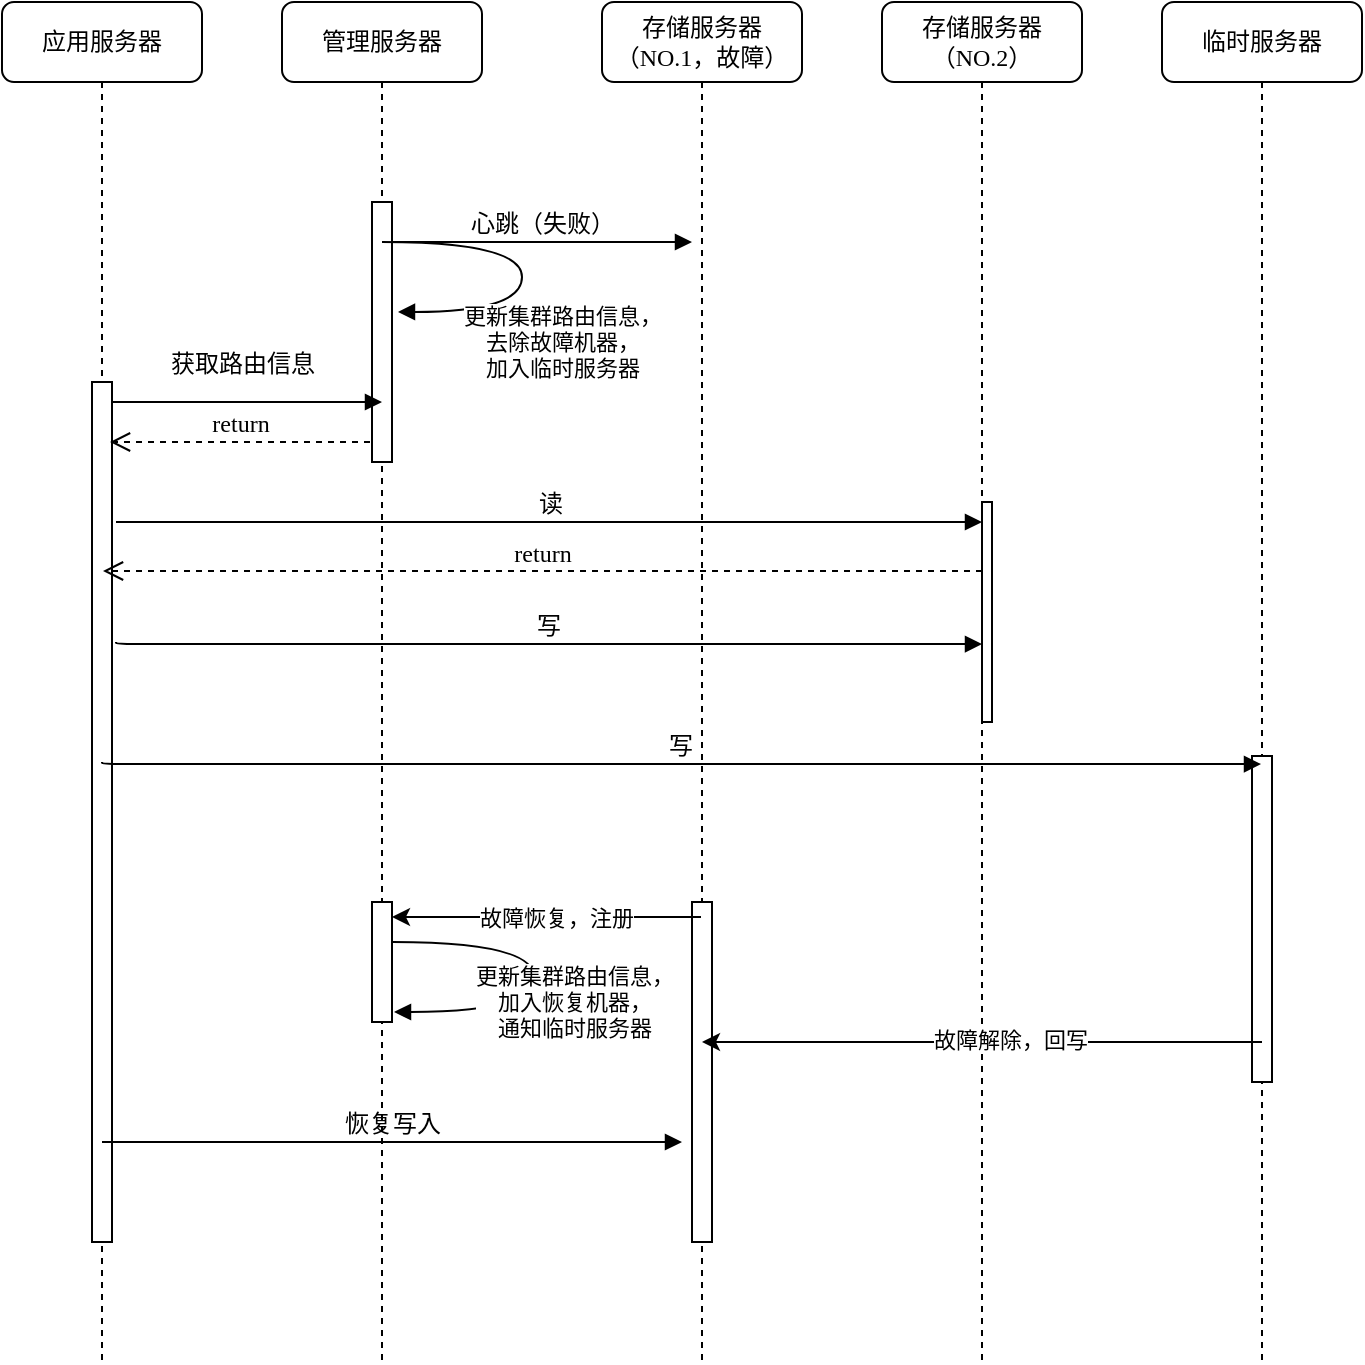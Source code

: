 <mxfile version="13.0.3" type="device"><diagram name="Page-1" id="13e1069c-82ec-6db2-03f1-153e76fe0fe0"><mxGraphModel dx="911" dy="680" grid="1" gridSize="10" guides="1" tooltips="1" connect="1" arrows="1" fold="1" page="1" pageScale="1" pageWidth="1100" pageHeight="850" background="#ffffff" math="0" shadow="0"><root><mxCell id="0"/><mxCell id="1" parent="0"/><mxCell id="7baba1c4bc27f4b0-2" value="管理服务器" style="shape=umlLifeline;perimeter=lifelinePerimeter;whiteSpace=wrap;html=1;container=1;collapsible=0;recursiveResize=0;outlineConnect=0;rounded=1;shadow=0;comic=0;labelBackgroundColor=none;strokeWidth=1;fontFamily=Verdana;fontSize=12;align=center;" parent="1" vertex="1"><mxGeometry x="240" y="80" width="100" height="680" as="geometry"/></mxCell><mxCell id="7baba1c4bc27f4b0-10" value="" style="html=1;points=[];perimeter=orthogonalPerimeter;rounded=0;shadow=0;comic=0;labelBackgroundColor=none;strokeWidth=1;fontFamily=Verdana;fontSize=12;align=center;" parent="7baba1c4bc27f4b0-2" vertex="1"><mxGeometry x="45" y="100" width="10" height="130" as="geometry"/></mxCell><mxCell id="7baba1c4bc27f4b0-35" value="" style="html=1;verticalAlign=bottom;endArrow=block;labelBackgroundColor=none;fontFamily=Verdana;fontSize=12;elbow=vertical;edgeStyle=orthogonalEdgeStyle;curved=1;entryX=1.3;entryY=0.423;entryDx=0;entryDy=0;entryPerimeter=0;" parent="7baba1c4bc27f4b0-2" source="7baba1c4bc27f4b0-2" target="7baba1c4bc27f4b0-10" edge="1"><mxGeometry x="0.081" relative="1" as="geometry"><mxPoint x="225" y="150" as="sourcePoint"/><mxPoint x="355" y="150" as="targetPoint"/><Array as="points"><mxPoint x="120" y="120"/><mxPoint x="120" y="155"/></Array><mxPoint as="offset"/></mxGeometry></mxCell><mxCell id="JGeSy9LsU2hK-5NFBrbY-3" value="更新集群路由信息，&lt;br&gt;去除故障机器，&lt;br&gt;加入临时服务器" style="edgeLabel;html=1;align=center;verticalAlign=middle;resizable=0;points=[];" vertex="1" connectable="0" parent="7baba1c4bc27f4b0-35"><mxGeometry x="-0.197" y="-13" relative="1" as="geometry"><mxPoint x="22.5" y="37" as="offset"/></mxGeometry></mxCell><mxCell id="JGeSy9LsU2hK-5NFBrbY-10" value="" style="html=1;points=[];perimeter=orthogonalPerimeter;rounded=0;shadow=0;comic=0;labelBackgroundColor=none;strokeWidth=1;fontFamily=Verdana;fontSize=12;align=center;" vertex="1" parent="7baba1c4bc27f4b0-2"><mxGeometry x="45" y="450" width="10" height="60" as="geometry"/></mxCell><mxCell id="7baba1c4bc27f4b0-3" value="存储服务器（NO.1，故障）" style="shape=umlLifeline;perimeter=lifelinePerimeter;whiteSpace=wrap;html=1;container=1;collapsible=0;recursiveResize=0;outlineConnect=0;rounded=1;shadow=0;comic=0;labelBackgroundColor=none;strokeWidth=1;fontFamily=Verdana;fontSize=12;align=center;" parent="1" vertex="1"><mxGeometry x="400" y="80" width="100" height="680" as="geometry"/></mxCell><mxCell id="JGeSy9LsU2hK-5NFBrbY-13" value="" style="html=1;points=[];perimeter=orthogonalPerimeter;rounded=0;shadow=0;comic=0;labelBackgroundColor=none;strokeWidth=1;fontFamily=Verdana;fontSize=12;align=center;" vertex="1" parent="7baba1c4bc27f4b0-3"><mxGeometry x="45" y="450" width="10" height="170" as="geometry"/></mxCell><mxCell id="7baba1c4bc27f4b0-4" value="存储服务器（NO.2）" style="shape=umlLifeline;perimeter=lifelinePerimeter;whiteSpace=wrap;html=1;container=1;collapsible=0;recursiveResize=0;outlineConnect=0;rounded=1;shadow=0;comic=0;labelBackgroundColor=none;strokeWidth=1;fontFamily=Verdana;fontSize=12;align=center;" parent="1" vertex="1"><mxGeometry x="540" y="80" width="100" height="680" as="geometry"/></mxCell><mxCell id="7baba1c4bc27f4b0-5" value="临时服务器" style="shape=umlLifeline;perimeter=lifelinePerimeter;whiteSpace=wrap;html=1;container=1;collapsible=0;recursiveResize=0;outlineConnect=0;rounded=1;shadow=0;comic=0;labelBackgroundColor=none;strokeWidth=1;fontFamily=Verdana;fontSize=12;align=center;" parent="1" vertex="1"><mxGeometry x="680" y="80" width="100" height="680" as="geometry"/></mxCell><mxCell id="7baba1c4bc27f4b0-19" value="" style="html=1;points=[];perimeter=orthogonalPerimeter;rounded=0;shadow=0;comic=0;labelBackgroundColor=none;strokeWidth=1;fontFamily=Verdana;fontSize=12;align=center;" parent="7baba1c4bc27f4b0-5" vertex="1"><mxGeometry x="45" y="377" width="10" height="163" as="geometry"/></mxCell><mxCell id="7baba1c4bc27f4b0-8" value="应用服务器" style="shape=umlLifeline;perimeter=lifelinePerimeter;whiteSpace=wrap;html=1;container=1;collapsible=0;recursiveResize=0;outlineConnect=0;rounded=1;shadow=0;comic=0;labelBackgroundColor=none;strokeWidth=1;fontFamily=Verdana;fontSize=12;align=center;" parent="1" vertex="1"><mxGeometry x="100" y="80" width="100" height="680" as="geometry"/></mxCell><mxCell id="7baba1c4bc27f4b0-9" value="" style="html=1;points=[];perimeter=orthogonalPerimeter;rounded=0;shadow=0;comic=0;labelBackgroundColor=none;strokeWidth=1;fontFamily=Verdana;fontSize=12;align=center;" parent="7baba1c4bc27f4b0-8" vertex="1"><mxGeometry x="45" y="190" width="10" height="430" as="geometry"/></mxCell><mxCell id="7baba1c4bc27f4b0-16" value="" style="html=1;points=[];perimeter=orthogonalPerimeter;rounded=0;shadow=0;comic=0;labelBackgroundColor=none;strokeWidth=1;fontFamily=Verdana;fontSize=12;align=center;" parent="1" vertex="1"><mxGeometry x="590" y="330" width="5" height="110" as="geometry"/></mxCell><mxCell id="7baba1c4bc27f4b0-17" value="读" style="html=1;verticalAlign=bottom;endArrow=block;labelBackgroundColor=none;fontFamily=Verdana;fontSize=12;edgeStyle=elbowEdgeStyle;elbow=vertical;" parent="1" edge="1"><mxGeometry relative="1" as="geometry"><mxPoint x="157" y="340" as="sourcePoint"/><Array as="points"><mxPoint x="560" y="340"/><mxPoint x="370" y="340"/></Array><mxPoint x="590" y="340" as="targetPoint"/></mxGeometry></mxCell><mxCell id="7baba1c4bc27f4b0-23" value="获取路由信息" style="html=1;verticalAlign=bottom;endArrow=block;labelBackgroundColor=none;fontFamily=Verdana;fontSize=12;" parent="1" source="7baba1c4bc27f4b0-9" edge="1"><mxGeometry x="-0.037" y="10" relative="1" as="geometry"><mxPoint x="510" y="420" as="sourcePoint"/><mxPoint x="290" y="280" as="targetPoint"/><Array as="points"><mxPoint x="170" y="280"/></Array><mxPoint as="offset"/></mxGeometry></mxCell><mxCell id="7baba1c4bc27f4b0-14" value="心跳（失败）" style="html=1;verticalAlign=bottom;endArrow=block;entryX=0;entryY=0;labelBackgroundColor=none;fontFamily=Verdana;fontSize=12;edgeStyle=elbowEdgeStyle;elbow=vertical;" parent="1" source="7baba1c4bc27f4b0-10" edge="1"><mxGeometry relative="1" as="geometry"><mxPoint x="370" y="200" as="sourcePoint"/><mxPoint x="445" y="200.0" as="targetPoint"/></mxGeometry></mxCell><mxCell id="JGeSy9LsU2hK-5NFBrbY-4" value="return" style="html=1;verticalAlign=bottom;endArrow=open;dashed=1;endSize=8;labelBackgroundColor=none;fontFamily=Verdana;fontSize=12;edgeStyle=elbowEdgeStyle;elbow=vertical;" edge="1" parent="1"><mxGeometry relative="1" as="geometry"><mxPoint x="154" y="300" as="targetPoint"/><Array as="points"><mxPoint x="229" y="300"/><mxPoint x="259" y="300"/></Array><mxPoint x="284" y="300" as="sourcePoint"/></mxGeometry></mxCell><mxCell id="JGeSy9LsU2hK-5NFBrbY-5" value="return" style="html=1;verticalAlign=bottom;endArrow=open;dashed=1;endSize=8;labelBackgroundColor=none;fontFamily=Verdana;fontSize=12;edgeStyle=elbowEdgeStyle;elbow=vertical;" edge="1" parent="1"><mxGeometry relative="1" as="geometry"><mxPoint x="150.5" y="364.5" as="targetPoint"/><Array as="points"><mxPoint x="225.5" y="364.5"/><mxPoint x="255.5" y="364.5"/></Array><mxPoint x="590" y="364.5" as="sourcePoint"/></mxGeometry></mxCell><mxCell id="JGeSy9LsU2hK-5NFBrbY-6" value="写" style="html=1;verticalAlign=bottom;endArrow=block;labelBackgroundColor=none;fontFamily=Verdana;fontSize=12;edgeStyle=elbowEdgeStyle;elbow=vertical;exitX=1.2;exitY=0.197;exitDx=0;exitDy=0;exitPerimeter=0;" edge="1" parent="1"><mxGeometry relative="1" as="geometry"><mxPoint x="157" y="400.0" as="sourcePoint"/><Array as="points"><mxPoint x="560" y="401.05"/><mxPoint x="370" y="401.05"/></Array><mxPoint x="590" y="401.05" as="targetPoint"/></mxGeometry></mxCell><mxCell id="JGeSy9LsU2hK-5NFBrbY-7" value="写" style="html=1;verticalAlign=bottom;endArrow=block;labelBackgroundColor=none;fontFamily=Verdana;fontSize=12;edgeStyle=elbowEdgeStyle;elbow=vertical;exitX=1.2;exitY=0.197;exitDx=0;exitDy=0;exitPerimeter=0;" edge="1" parent="1" target="7baba1c4bc27f4b0-5"><mxGeometry relative="1" as="geometry"><mxPoint x="150" y="460" as="sourcePoint"/><Array as="points"><mxPoint x="553" y="461.05"/><mxPoint x="363" y="461.05"/></Array><mxPoint x="583" y="461.05" as="targetPoint"/></mxGeometry></mxCell><mxCell id="JGeSy9LsU2hK-5NFBrbY-8" value="" style="endArrow=classic;html=1;" edge="1" parent="1"><mxGeometry width="50" height="50" relative="1" as="geometry"><mxPoint x="730" y="600" as="sourcePoint"/><mxPoint x="450" y="600" as="targetPoint"/><Array as="points"><mxPoint x="670.5" y="600"/></Array></mxGeometry></mxCell><mxCell id="JGeSy9LsU2hK-5NFBrbY-9" value="故障解除，回写" style="edgeLabel;html=1;align=center;verticalAlign=middle;resizable=0;points=[];" vertex="1" connectable="0" parent="JGeSy9LsU2hK-5NFBrbY-8"><mxGeometry x="-0.101" y="-4" relative="1" as="geometry"><mxPoint y="3" as="offset"/></mxGeometry></mxCell><mxCell id="JGeSy9LsU2hK-5NFBrbY-15" value="" style="endArrow=classic;html=1;entryX=1;entryY=0.125;entryDx=0;entryDy=0;entryPerimeter=0;" edge="1" parent="1" source="7baba1c4bc27f4b0-3" target="JGeSy9LsU2hK-5NFBrbY-10"><mxGeometry width="50" height="50" relative="1" as="geometry"><mxPoint x="440" y="380" as="sourcePoint"/><mxPoint x="490" y="330" as="targetPoint"/></mxGeometry></mxCell><mxCell id="JGeSy9LsU2hK-5NFBrbY-16" value="故障恢复，注册" style="edgeLabel;html=1;align=center;verticalAlign=middle;resizable=0;points=[];" vertex="1" connectable="0" parent="JGeSy9LsU2hK-5NFBrbY-15"><mxGeometry x="-0.049" relative="1" as="geometry"><mxPoint x="1" as="offset"/></mxGeometry></mxCell><mxCell id="JGeSy9LsU2hK-5NFBrbY-17" value="" style="html=1;verticalAlign=bottom;endArrow=block;labelBackgroundColor=none;fontFamily=Verdana;fontSize=12;elbow=vertical;edgeStyle=orthogonalEdgeStyle;curved=1;" edge="1" parent="1"><mxGeometry x="0.081" relative="1" as="geometry"><mxPoint x="295.5" y="550" as="sourcePoint"/><mxPoint x="296" y="585" as="targetPoint"/><Array as="points"><mxPoint x="366" y="550"/><mxPoint x="366" y="585"/></Array><mxPoint as="offset"/></mxGeometry></mxCell><mxCell id="JGeSy9LsU2hK-5NFBrbY-18" value="更新集群路由信息，&lt;br&gt;加入恢复机器，&lt;br&gt;通知临时服务器" style="edgeLabel;html=1;align=center;verticalAlign=middle;resizable=0;points=[];" vertex="1" connectable="0" parent="JGeSy9LsU2hK-5NFBrbY-17"><mxGeometry x="-0.197" y="-13" relative="1" as="geometry"><mxPoint x="33" y="29.5" as="offset"/></mxGeometry></mxCell><mxCell id="JGeSy9LsU2hK-5NFBrbY-19" value="恢复写入" style="html=1;verticalAlign=bottom;endArrow=block;labelBackgroundColor=none;fontFamily=Verdana;fontSize=12;edgeStyle=elbowEdgeStyle;elbow=vertical;" edge="1" parent="1"><mxGeometry relative="1" as="geometry"><mxPoint x="150" y="650" as="sourcePoint"/><Array as="points"><mxPoint x="363" y="650"/></Array><mxPoint x="440" y="650" as="targetPoint"/></mxGeometry></mxCell></root></mxGraphModel></diagram></mxfile>